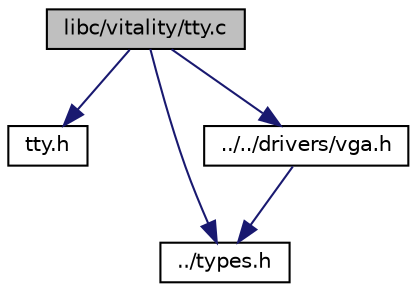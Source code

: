 digraph "libc/vitality/tty.c"
{
  edge [fontname="Helvetica",fontsize="10",labelfontname="Helvetica",labelfontsize="10"];
  node [fontname="Helvetica",fontsize="10",shape=record];
  Node0 [label="libc/vitality/tty.c",height=0.2,width=0.4,color="black", fillcolor="grey75", style="filled", fontcolor="black"];
  Node0 -> Node1 [color="midnightblue",fontsize="10",style="solid",fontname="Helvetica"];
  Node1 [label="tty.h",height=0.2,width=0.4,color="black", fillcolor="white", style="filled",URL="$a00044.html"];
  Node0 -> Node2 [color="midnightblue",fontsize="10",style="solid",fontname="Helvetica"];
  Node2 [label="../types.h",height=0.2,width=0.4,color="black", fillcolor="white", style="filled",URL="$a00035.html"];
  Node0 -> Node3 [color="midnightblue",fontsize="10",style="solid",fontname="Helvetica"];
  Node3 [label="../../drivers/vga.h",height=0.2,width=0.4,color="black", fillcolor="white", style="filled",URL="$a00011.html"];
  Node3 -> Node2 [color="midnightblue",fontsize="10",style="solid",fontname="Helvetica"];
}
